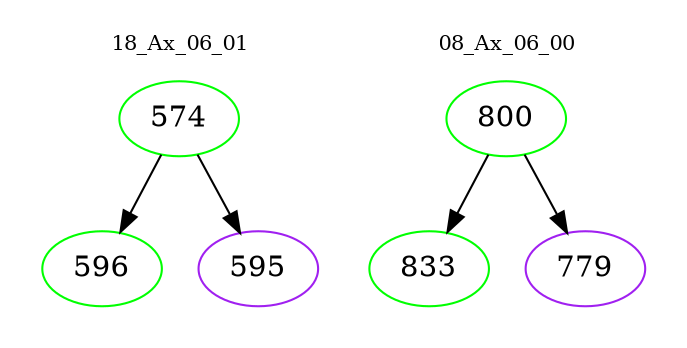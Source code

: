 digraph{
subgraph cluster_0 {
color = white
label = "18_Ax_06_01";
fontsize=10;
T0_574 [label="574", color="green"]
T0_574 -> T0_596 [color="black"]
T0_596 [label="596", color="green"]
T0_574 -> T0_595 [color="black"]
T0_595 [label="595", color="purple"]
}
subgraph cluster_1 {
color = white
label = "08_Ax_06_00";
fontsize=10;
T1_800 [label="800", color="green"]
T1_800 -> T1_833 [color="black"]
T1_833 [label="833", color="green"]
T1_800 -> T1_779 [color="black"]
T1_779 [label="779", color="purple"]
}
}
